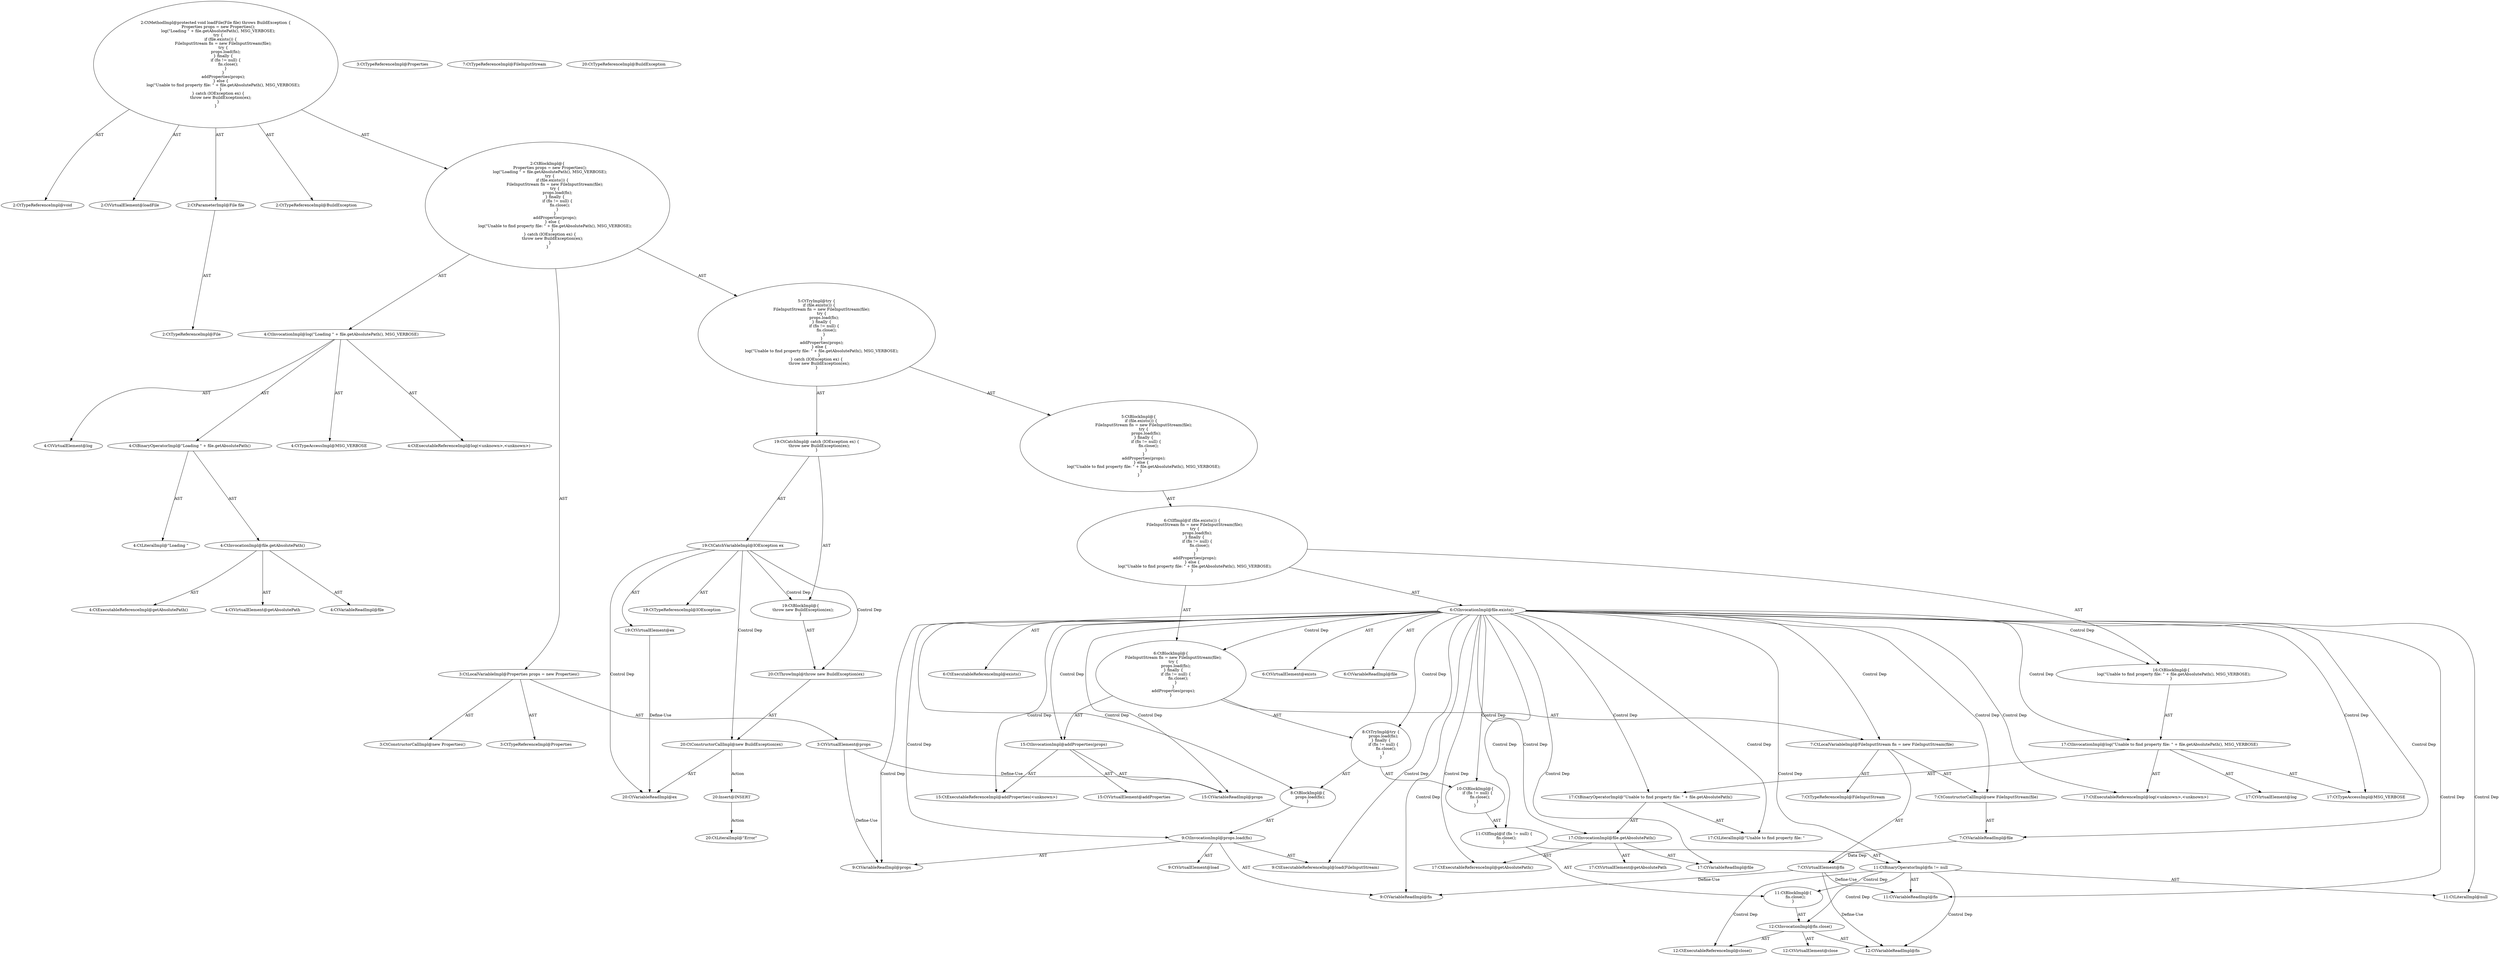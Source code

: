 digraph "loadFile#?,File" {
0 [label="2:CtTypeReferenceImpl@void" shape=ellipse]
1 [label="2:CtVirtualElement@loadFile" shape=ellipse]
2 [label="2:CtParameterImpl@File file" shape=ellipse]
3 [label="2:CtTypeReferenceImpl@File" shape=ellipse]
4 [label="2:CtTypeReferenceImpl@BuildException" shape=ellipse]
5 [label="3:CtTypeReferenceImpl@Properties" shape=ellipse]
6 [label="3:CtTypeReferenceImpl@Properties" shape=ellipse]
7 [label="3:CtConstructorCallImpl@new Properties()" shape=ellipse]
8 [label="3:CtVirtualElement@props" shape=ellipse]
9 [label="3:CtLocalVariableImpl@Properties props = new Properties()" shape=ellipse]
10 [label="4:CtExecutableReferenceImpl@log(<unknown>,<unknown>)" shape=ellipse]
11 [label="4:CtVirtualElement@log" shape=ellipse]
12 [label="4:CtLiteralImpl@\"Loading \"" shape=ellipse]
13 [label="4:CtExecutableReferenceImpl@getAbsolutePath()" shape=ellipse]
14 [label="4:CtVirtualElement@getAbsolutePath" shape=ellipse]
15 [label="4:CtVariableReadImpl@file" shape=ellipse]
16 [label="4:CtInvocationImpl@file.getAbsolutePath()" shape=ellipse]
17 [label="4:CtBinaryOperatorImpl@\"Loading \" + file.getAbsolutePath()" shape=ellipse]
18 [label="4:CtTypeAccessImpl@MSG_VERBOSE" shape=ellipse]
19 [label="4:CtInvocationImpl@log(\"Loading \" + file.getAbsolutePath(), MSG_VERBOSE)" shape=ellipse]
20 [label="6:CtExecutableReferenceImpl@exists()" shape=ellipse]
21 [label="6:CtVirtualElement@exists" shape=ellipse]
22 [label="6:CtVariableReadImpl@file" shape=ellipse]
23 [label="6:CtInvocationImpl@file.exists()" shape=ellipse]
24 [label="7:CtTypeReferenceImpl@FileInputStream" shape=ellipse]
25 [label="7:CtTypeReferenceImpl@FileInputStream" shape=ellipse]
26 [label="7:CtVariableReadImpl@file" shape=ellipse]
27 [label="7:CtConstructorCallImpl@new FileInputStream(file)" shape=ellipse]
28 [label="7:CtVirtualElement@fis" shape=ellipse]
29 [label="7:CtLocalVariableImpl@FileInputStream fis = new FileInputStream(file)" shape=ellipse]
30 [label="9:CtExecutableReferenceImpl@load(FileInputStream)" shape=ellipse]
31 [label="9:CtVirtualElement@load" shape=ellipse]
32 [label="9:CtVariableReadImpl@props" shape=ellipse]
33 [label="9:CtVariableReadImpl@fis" shape=ellipse]
34 [label="9:CtInvocationImpl@props.load(fis)" shape=ellipse]
35 [label="8:CtBlockImpl@\{
    props.load(fis);
\}" shape=ellipse]
36 [label="11:CtVariableReadImpl@fis" shape=ellipse]
37 [label="11:CtLiteralImpl@null" shape=ellipse]
38 [label="11:CtBinaryOperatorImpl@fis != null" shape=ellipse]
39 [label="12:CtExecutableReferenceImpl@close()" shape=ellipse]
40 [label="12:CtVirtualElement@close" shape=ellipse]
41 [label="12:CtVariableReadImpl@fis" shape=ellipse]
42 [label="12:CtInvocationImpl@fis.close()" shape=ellipse]
43 [label="11:CtBlockImpl@\{
    fis.close();
\}" shape=ellipse]
44 [label="11:CtIfImpl@if (fis != null) \{
    fis.close();
\}" shape=ellipse]
45 [label="10:CtBlockImpl@\{
    if (fis != null) \{
        fis.close();
    \}
\}" shape=ellipse]
46 [label="8:CtTryImpl@try \{
    props.load(fis);
\} finally \{
    if (fis != null) \{
        fis.close();
    \}
\}" shape=ellipse]
47 [label="15:CtExecutableReferenceImpl@addProperties(<unknown>)" shape=ellipse]
48 [label="15:CtVirtualElement@addProperties" shape=ellipse]
49 [label="15:CtVariableReadImpl@props" shape=ellipse]
50 [label="15:CtInvocationImpl@addProperties(props)" shape=ellipse]
51 [label="6:CtBlockImpl@\{
    FileInputStream fis = new FileInputStream(file);
    try \{
        props.load(fis);
    \} finally \{
        if (fis != null) \{
            fis.close();
        \}
    \}
    addProperties(props);
\}" shape=ellipse]
52 [label="17:CtExecutableReferenceImpl@log(<unknown>,<unknown>)" shape=ellipse]
53 [label="17:CtVirtualElement@log" shape=ellipse]
54 [label="17:CtLiteralImpl@\"Unable to find property file: \"" shape=ellipse]
55 [label="17:CtExecutableReferenceImpl@getAbsolutePath()" shape=ellipse]
56 [label="17:CtVirtualElement@getAbsolutePath" shape=ellipse]
57 [label="17:CtVariableReadImpl@file" shape=ellipse]
58 [label="17:CtInvocationImpl@file.getAbsolutePath()" shape=ellipse]
59 [label="17:CtBinaryOperatorImpl@\"Unable to find property file: \" + file.getAbsolutePath()" shape=ellipse]
60 [label="17:CtTypeAccessImpl@MSG_VERBOSE" shape=ellipse]
61 [label="17:CtInvocationImpl@log(\"Unable to find property file: \" + file.getAbsolutePath(), MSG_VERBOSE)" shape=ellipse]
62 [label="16:CtBlockImpl@\{
    log(\"Unable to find property file: \" + file.getAbsolutePath(), MSG_VERBOSE);
\}" shape=ellipse]
63 [label="6:CtIfImpl@if (file.exists()) \{
    FileInputStream fis = new FileInputStream(file);
    try \{
        props.load(fis);
    \} finally \{
        if (fis != null) \{
            fis.close();
        \}
    \}
    addProperties(props);
\} else \{
    log(\"Unable to find property file: \" + file.getAbsolutePath(), MSG_VERBOSE);
\}" shape=ellipse]
64 [label="5:CtBlockImpl@\{
    if (file.exists()) \{
        FileInputStream fis = new FileInputStream(file);
        try \{
            props.load(fis);
        \} finally \{
            if (fis != null) \{
                fis.close();
            \}
        \}
        addProperties(props);
    \} else \{
        log(\"Unable to find property file: \" + file.getAbsolutePath(), MSG_VERBOSE);
    \}
\}" shape=ellipse]
65 [label="19:CtVirtualElement@ex" shape=ellipse]
66 [label="19:CtTypeReferenceImpl@IOException" shape=ellipse]
67 [label="19:CtCatchVariableImpl@IOException ex" shape=ellipse]
68 [label="20:CtTypeReferenceImpl@BuildException" shape=ellipse]
69 [label="20:CtVariableReadImpl@ex" shape=ellipse]
70 [label="20:CtConstructorCallImpl@new BuildException(ex)" shape=ellipse]
71 [label="20:CtThrowImpl@throw new BuildException(ex)" shape=ellipse]
72 [label="19:CtBlockImpl@\{
    throw new BuildException(ex);
\}" shape=ellipse]
73 [label="19:CtCatchImpl@ catch (IOException ex) \{
    throw new BuildException(ex);
\}" shape=ellipse]
74 [label="5:CtTryImpl@try \{
    if (file.exists()) \{
        FileInputStream fis = new FileInputStream(file);
        try \{
            props.load(fis);
        \} finally \{
            if (fis != null) \{
                fis.close();
            \}
        \}
        addProperties(props);
    \} else \{
        log(\"Unable to find property file: \" + file.getAbsolutePath(), MSG_VERBOSE);
    \}
\} catch (IOException ex) \{
    throw new BuildException(ex);
\}" shape=ellipse]
75 [label="2:CtBlockImpl@\{
    Properties props = new Properties();
    log(\"Loading \" + file.getAbsolutePath(), MSG_VERBOSE);
    try \{
        if (file.exists()) \{
            FileInputStream fis = new FileInputStream(file);
            try \{
                props.load(fis);
            \} finally \{
                if (fis != null) \{
                    fis.close();
                \}
            \}
            addProperties(props);
        \} else \{
            log(\"Unable to find property file: \" + file.getAbsolutePath(), MSG_VERBOSE);
        \}
    \} catch (IOException ex) \{
        throw new BuildException(ex);
    \}
\}" shape=ellipse]
76 [label="2:CtMethodImpl@protected void loadFile(File file) throws BuildException \{
    Properties props = new Properties();
    log(\"Loading \" + file.getAbsolutePath(), MSG_VERBOSE);
    try \{
        if (file.exists()) \{
            FileInputStream fis = new FileInputStream(file);
            try \{
                props.load(fis);
            \} finally \{
                if (fis != null) \{
                    fis.close();
                \}
            \}
            addProperties(props);
        \} else \{
            log(\"Unable to find property file: \" + file.getAbsolutePath(), MSG_VERBOSE);
        \}
    \} catch (IOException ex) \{
        throw new BuildException(ex);
    \}
\}" shape=ellipse]
77 [label="20:Insert@INSERT" shape=ellipse]
78 [label="20:CtLiteralImpl@\"Error\"" shape=ellipse]
2 -> 3 [label="AST"];
8 -> 32 [label="Define-Use"];
8 -> 49 [label="Define-Use"];
9 -> 8 [label="AST"];
9 -> 5 [label="AST"];
9 -> 7 [label="AST"];
16 -> 14 [label="AST"];
16 -> 15 [label="AST"];
16 -> 13 [label="AST"];
17 -> 12 [label="AST"];
17 -> 16 [label="AST"];
19 -> 11 [label="AST"];
19 -> 10 [label="AST"];
19 -> 17 [label="AST"];
19 -> 18 [label="AST"];
23 -> 21 [label="AST"];
23 -> 22 [label="AST"];
23 -> 20 [label="AST"];
23 -> 51 [label="Control Dep"];
23 -> 29 [label="Control Dep"];
23 -> 27 [label="Control Dep"];
23 -> 26 [label="Control Dep"];
23 -> 46 [label="Control Dep"];
23 -> 35 [label="Control Dep"];
23 -> 34 [label="Control Dep"];
23 -> 30 [label="Control Dep"];
23 -> 32 [label="Control Dep"];
23 -> 33 [label="Control Dep"];
23 -> 45 [label="Control Dep"];
23 -> 44 [label="Control Dep"];
23 -> 38 [label="Control Dep"];
23 -> 36 [label="Control Dep"];
23 -> 37 [label="Control Dep"];
23 -> 50 [label="Control Dep"];
23 -> 47 [label="Control Dep"];
23 -> 49 [label="Control Dep"];
23 -> 62 [label="Control Dep"];
23 -> 61 [label="Control Dep"];
23 -> 52 [label="Control Dep"];
23 -> 59 [label="Control Dep"];
23 -> 54 [label="Control Dep"];
23 -> 58 [label="Control Dep"];
23 -> 55 [label="Control Dep"];
23 -> 57 [label="Control Dep"];
23 -> 60 [label="Control Dep"];
26 -> 28 [label="Data Dep"];
27 -> 26 [label="AST"];
28 -> 33 [label="Define-Use"];
28 -> 36 [label="Define-Use"];
28 -> 41 [label="Define-Use"];
29 -> 28 [label="AST"];
29 -> 24 [label="AST"];
29 -> 27 [label="AST"];
34 -> 31 [label="AST"];
34 -> 32 [label="AST"];
34 -> 30 [label="AST"];
34 -> 33 [label="AST"];
35 -> 34 [label="AST"];
38 -> 36 [label="AST"];
38 -> 37 [label="AST"];
38 -> 43 [label="Control Dep"];
38 -> 42 [label="Control Dep"];
38 -> 39 [label="Control Dep"];
38 -> 41 [label="Control Dep"];
42 -> 40 [label="AST"];
42 -> 41 [label="AST"];
42 -> 39 [label="AST"];
43 -> 42 [label="AST"];
44 -> 38 [label="AST"];
44 -> 43 [label="AST"];
45 -> 44 [label="AST"];
46 -> 35 [label="AST"];
46 -> 45 [label="AST"];
50 -> 48 [label="AST"];
50 -> 47 [label="AST"];
50 -> 49 [label="AST"];
51 -> 29 [label="AST"];
51 -> 46 [label="AST"];
51 -> 50 [label="AST"];
58 -> 56 [label="AST"];
58 -> 57 [label="AST"];
58 -> 55 [label="AST"];
59 -> 54 [label="AST"];
59 -> 58 [label="AST"];
61 -> 53 [label="AST"];
61 -> 52 [label="AST"];
61 -> 59 [label="AST"];
61 -> 60 [label="AST"];
62 -> 61 [label="AST"];
63 -> 23 [label="AST"];
63 -> 51 [label="AST"];
63 -> 62 [label="AST"];
64 -> 63 [label="AST"];
65 -> 69 [label="Define-Use"];
67 -> 65 [label="AST"];
67 -> 66 [label="AST"];
67 -> 72 [label="Control Dep"];
67 -> 71 [label="Control Dep"];
67 -> 70 [label="Control Dep"];
67 -> 69 [label="Control Dep"];
70 -> 69 [label="AST"];
70 -> 77 [label="Action"];
71 -> 70 [label="AST"];
72 -> 71 [label="AST"];
73 -> 67 [label="AST"];
73 -> 72 [label="AST"];
74 -> 64 [label="AST"];
74 -> 73 [label="AST"];
75 -> 9 [label="AST"];
75 -> 19 [label="AST"];
75 -> 74 [label="AST"];
76 -> 1 [label="AST"];
76 -> 0 [label="AST"];
76 -> 2 [label="AST"];
76 -> 4 [label="AST"];
76 -> 75 [label="AST"];
77 -> 78 [label="Action"];
}